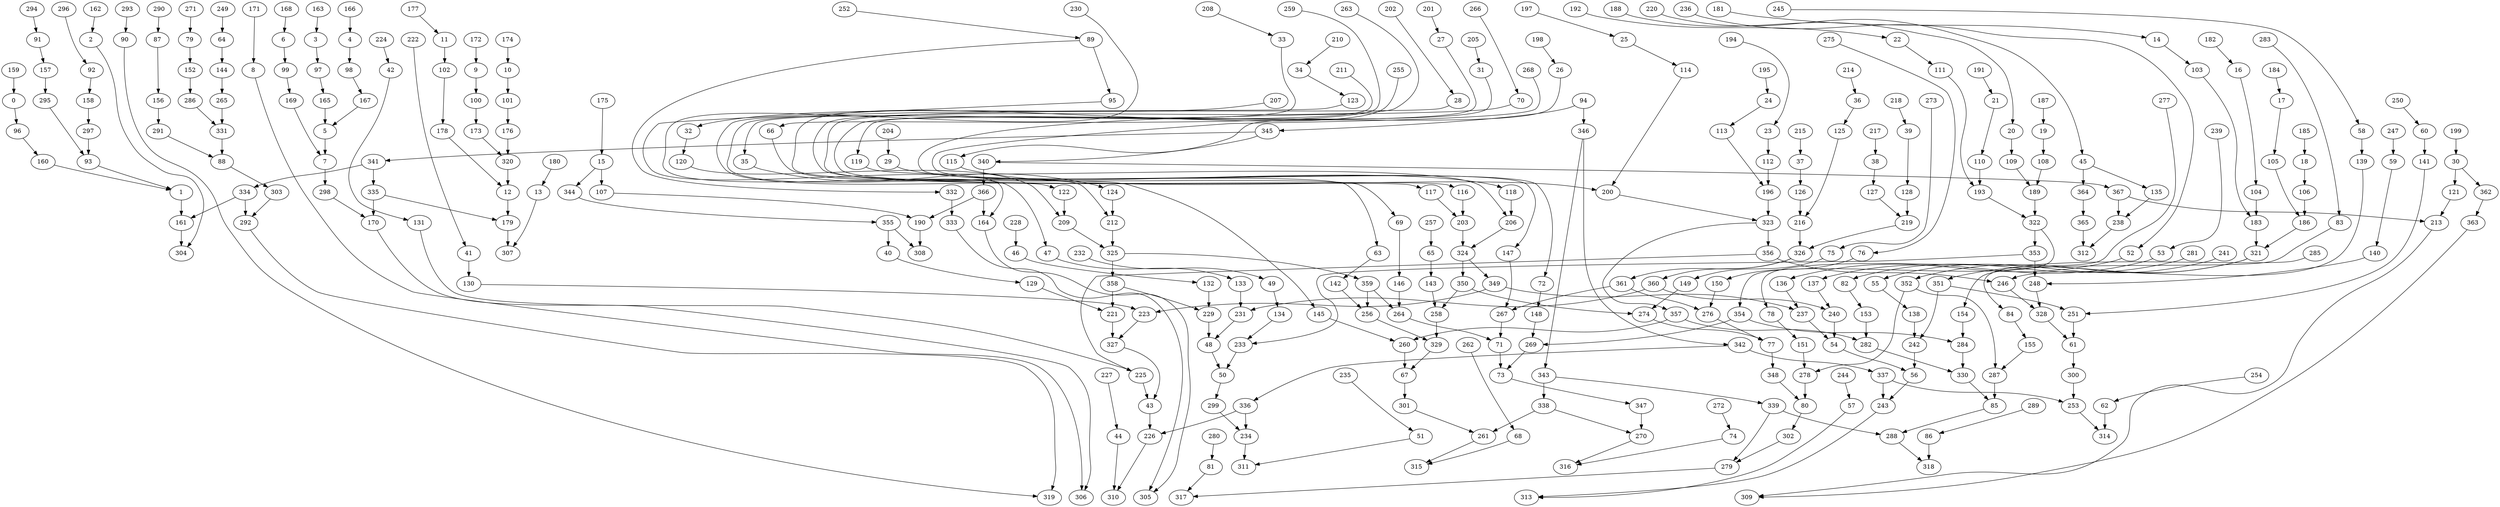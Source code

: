 digraph g {
0;
1;
2;
3;
4;
5;
6;
7;
8;
9;
10;
11;
12;
13;
14;
15;
16;
17;
18;
19;
20;
21;
22;
23;
24;
25;
26;
27;
28;
29;
30;
31;
32;
33;
34;
35;
36;
37;
38;
39;
40;
41;
42;
43;
44;
45;
46;
47;
48;
49;
50;
51;
52;
53;
54;
55;
56;
57;
58;
59;
60;
61;
62;
63;
64;
65;
66;
67;
68;
69;
70;
71;
72;
73;
74;
75;
76;
77;
78;
79;
80;
81;
82;
83;
84;
85;
86;
87;
88;
89;
90;
91;
92;
93;
94;
95;
96;
97;
98;
99;
100;
101;
102;
103;
104;
105;
106;
107;
108;
109;
110;
111;
112;
113;
114;
115;
116;
117;
118;
119;
120;
121;
122;
123;
124;
125;
126;
127;
128;
129;
130;
131;
132;
133;
134;
135;
136;
137;
138;
139;
140;
141;
142;
143;
144;
145;
146;
147;
148;
149;
150;
151;
152;
153;
154;
155;
156;
157;
158;
159;
160;
161;
162;
163;
164;
165;
166;
167;
168;
169;
170;
171;
172;
173;
174;
175;
176;
177;
178;
179;
180;
181;
182;
183;
184;
185;
186;
187;
188;
189;
190;
191;
192;
193;
194;
195;
196;
197;
198;
199;
200;
201;
202;
203;
204;
205;
206;
207;
208;
209;
210;
211;
212;
213;
214;
215;
216;
217;
218;
219;
220;
221;
222;
223;
224;
225;
226;
227;
228;
229;
230;
231;
232;
233;
234;
235;
236;
237;
238;
239;
240;
241;
242;
243;
244;
245;
246;
247;
248;
249;
250;
251;
252;
253;
254;
255;
256;
257;
258;
259;
260;
261;
262;
263;
264;
265;
266;
267;
268;
269;
270;
271;
272;
273;
274;
275;
276;
277;
278;
279;
280;
281;
282;
283;
284;
285;
286;
287;
288;
289;
290;
291;
292;
293;
294;
295;
296;
297;
298;
299;
300;
301;
302;
303;
304;
305;
306;
307;
308;
309;
310;
311;
312;
313;
314;
315;
316;
317;
318;
319;
320;
321;
322;
323;
324;
325;
326;
327;
328;
329;
330;
331;
332;
333;
334;
335;
336;
337;
338;
339;
340;
341;
342;
343;
344;
345;
346;
347;
348;
349;
350;
351;
352;
353;
354;
355;
356;
357;
358;
359;
360;
361;
362;
363;
364;
365;
366;
367;
0 -> 96 [weight=0];
1 -> 161 [weight=6];
2 -> 304 [weight=0];
3 -> 97 [weight=0];
4 -> 98 [weight=0];
5 -> 7 [weight=23];
6 -> 99 [weight=0];
7 -> 298 [weight=1];
8 -> 306 [weight=0];
9 -> 100 [weight=22];
10 -> 101 [weight=0];
11 -> 102 [weight=0];
12 -> 179 [weight=5];
13 -> 307 [weight=0];
14 -> 103 [weight=0];
15 -> 107 [weight=17];
15 -> 344 [weight=0];
16 -> 104 [weight=0];
17 -> 105 [weight=0];
18 -> 106 [weight=2];
19 -> 108 [weight=18];
20 -> 109 [weight=17];
21 -> 110 [weight=0];
22 -> 111 [weight=0];
23 -> 112 [weight=1];
24 -> 113 [weight=0];
25 -> 114 [weight=0];
26 -> 115 [weight=0];
27 -> 116 [weight=0];
28 -> 117 [weight=0];
29 -> 118 [weight=0];
30 -> 121 [weight=0];
30 -> 362 [weight=0];
31 -> 119 [weight=0];
32 -> 120 [weight=0];
33 -> 122 [weight=0];
34 -> 123 [weight=0];
35 -> 124 [weight=0];
36 -> 125 [weight=0];
37 -> 126 [weight=18];
38 -> 127 [weight=0];
39 -> 128 [weight=0];
40 -> 129 [weight=0];
41 -> 130 [weight=1];
42 -> 131 [weight=0];
43 -> 226 [weight=4];
44 -> 310 [weight=0];
45 -> 135 [weight=0];
45 -> 364 [weight=18];
46 -> 132 [weight=0];
47 -> 133 [weight=0];
48 -> 50 [weight=1];
49 -> 134 [weight=0];
50 -> 299 [weight=0];
51 -> 311 [weight=0];
52 -> 136 [weight=0];
53 -> 137 [weight=0];
54 -> 56 [weight=0];
55 -> 138 [weight=0];
56 -> 243 [weight=2];
57 -> 313 [weight=0];
58 -> 139 [weight=0];
59 -> 140 [weight=0];
60 -> 141 [weight=0];
61 -> 300 [weight=5];
62 -> 314 [weight=34];
63 -> 142 [weight=0];
64 -> 144 [weight=0];
65 -> 143 [weight=22];
66 -> 145 [weight=0];
67 -> 301 [weight=1];
68 -> 315 [weight=0];
69 -> 146 [weight=0];
70 -> 147 [weight=0];
71 -> 73 [weight=1];
72 -> 148 [weight=0];
73 -> 347 [weight=0];
74 -> 316 [weight=0];
75 -> 149 [weight=0];
76 -> 150 [weight=1];
77 -> 348 [weight=1];
78 -> 151 [weight=0];
79 -> 152 [weight=0];
80 -> 302 [weight=0];
81 -> 317 [weight=0];
82 -> 153 [weight=1];
83 -> 154 [weight=0];
84 -> 155 [weight=0];
85 -> 288 [weight=1];
86 -> 318 [weight=1];
87 -> 156 [weight=0];
88 -> 303 [weight=0];
89 -> 95 [weight=0];
89 -> 332 [weight=0];
90 -> 319 [weight=0];
91 -> 157 [weight=0];
92 -> 158 [weight=0];
93 -> 1 [weight=0];
94 -> 345 [weight=0];
94 -> 346 [weight=5];
95 -> 164 [weight=0];
96 -> 160 [weight=0];
97 -> 165 [weight=0];
98 -> 167 [weight=0];
99 -> 169 [weight=0];
100 -> 173 [weight=20];
101 -> 176 [weight=22];
102 -> 178 [weight=0];
103 -> 183 [weight=0];
104 -> 183 [weight=1];
105 -> 186 [weight=0];
106 -> 186 [weight=2];
107 -> 190 [weight=0];
108 -> 189 [weight=0];
109 -> 189 [weight=0];
110 -> 193 [weight=1];
111 -> 193 [weight=0];
112 -> 196 [weight=7];
113 -> 196 [weight=0];
114 -> 200 [weight=0];
115 -> 200 [weight=1];
116 -> 203 [weight=23];
117 -> 203 [weight=20];
118 -> 206 [weight=18];
119 -> 206 [weight=0];
120 -> 209 [weight=0];
121 -> 213 [weight=0];
122 -> 209 [weight=17];
123 -> 212 [weight=0];
124 -> 212 [weight=17];
125 -> 216 [weight=0];
126 -> 216 [weight=0];
127 -> 219 [weight=0];
128 -> 219 [weight=2];
129 -> 221 [weight=2];
130 -> 223 [weight=0];
131 -> 225 [weight=0];
132 -> 229 [weight=23];
133 -> 231 [weight=0];
134 -> 233 [weight=0];
135 -> 238 [weight=0];
136 -> 237 [weight=0];
137 -> 240 [weight=0];
138 -> 242 [weight=0];
139 -> 246 [weight=0];
140 -> 248 [weight=0];
141 -> 251 [weight=0];
142 -> 256 [weight=0];
143 -> 258 [weight=0];
144 -> 265 [weight=0];
145 -> 260 [weight=1];
146 -> 264 [weight=4];
147 -> 267 [weight=0];
148 -> 269 [weight=0];
149 -> 274 [weight=18];
150 -> 276 [weight=0];
151 -> 278 [weight=0];
152 -> 286 [weight=29];
153 -> 282 [weight=0];
154 -> 284 [weight=2];
155 -> 287 [weight=0];
156 -> 291 [weight=17];
157 -> 295 [weight=0];
158 -> 297 [weight=2];
159 -> 0 [weight=0];
160 -> 1 [weight=0];
161 -> 304 [weight=1];
162 -> 2 [weight=0];
163 -> 3 [weight=0];
164 -> 305 [weight=0];
165 -> 5 [weight=17];
166 -> 4 [weight=34];
167 -> 5 [weight=0];
168 -> 6 [weight=0];
169 -> 7 [weight=0];
170 -> 306 [weight=0];
171 -> 8 [weight=0];
172 -> 9 [weight=20];
173 -> 320 [weight=17];
174 -> 10 [weight=23];
175 -> 15 [weight=0];
176 -> 320 [weight=18];
177 -> 11 [weight=0];
178 -> 12 [weight=0];
179 -> 307 [weight=1];
180 -> 13 [weight=0];
181 -> 14 [weight=0];
182 -> 16 [weight=0];
183 -> 321 [weight=6];
184 -> 17 [weight=0];
185 -> 18 [weight=20];
186 -> 321 [weight=0];
187 -> 19 [weight=23];
188 -> 20 [weight=0];
189 -> 322 [weight=3];
190 -> 308 [weight=17];
191 -> 21 [weight=0];
192 -> 22 [weight=0];
193 -> 322 [weight=0];
194 -> 23 [weight=0];
195 -> 24 [weight=0];
196 -> 323 [weight=1];
197 -> 25 [weight=0];
198 -> 26 [weight=0];
199 -> 30 [weight=17];
200 -> 323 [weight=0];
201 -> 27 [weight=0];
202 -> 28 [weight=0];
203 -> 324 [weight=17];
204 -> 29 [weight=23];
205 -> 31 [weight=0];
206 -> 324 [weight=0];
207 -> 32 [weight=0];
208 -> 33 [weight=0];
209 -> 325 [weight=0];
210 -> 34 [weight=0];
211 -> 35 [weight=0];
212 -> 325 [weight=2];
213 -> 309 [weight=0];
214 -> 36 [weight=0];
215 -> 37 [weight=21];
216 -> 326 [weight=19];
217 -> 38 [weight=18];
218 -> 39 [weight=0];
219 -> 326 [weight=0];
220 -> 45 [weight=0];
221 -> 327 [weight=7];
222 -> 41 [weight=0];
223 -> 327 [weight=1];
224 -> 42 [weight=0];
225 -> 43 [weight=0];
226 -> 310 [weight=0];
227 -> 44 [weight=0];
228 -> 46 [weight=17];
229 -> 48 [weight=3];
230 -> 47 [weight=0];
231 -> 48 [weight=0];
232 -> 49 [weight=0];
233 -> 50 [weight=1];
234 -> 311 [weight=0];
235 -> 51 [weight=0];
236 -> 52 [weight=0];
237 -> 54 [weight=7];
238 -> 312 [weight=0];
239 -> 53 [weight=0];
240 -> 54 [weight=17];
241 -> 55 [weight=0];
242 -> 56 [weight=2];
243 -> 313 [weight=0];
244 -> 57 [weight=0];
245 -> 58 [weight=0];
246 -> 328 [weight=0];
247 -> 59 [weight=0];
248 -> 328 [weight=1];
249 -> 64 [weight=0];
250 -> 60 [weight=0];
251 -> 61 [weight=17];
252 -> 89 [weight=0];
253 -> 314 [weight=0];
254 -> 62 [weight=0];
255 -> 63 [weight=0];
256 -> 329 [weight=1];
257 -> 65 [weight=19];
258 -> 329 [weight=8];
259 -> 66 [weight=0];
260 -> 67 [weight=2];
261 -> 315 [weight=0];
262 -> 68 [weight=0];
263 -> 69 [weight=0];
264 -> 71 [weight=4];
265 -> 331 [weight=19];
266 -> 70 [weight=0];
267 -> 71 [weight=1];
268 -> 72 [weight=0];
269 -> 73 [weight=1];
270 -> 316 [weight=0];
271 -> 79 [weight=0];
272 -> 74 [weight=0];
273 -> 75 [weight=0];
274 -> 77 [weight=1];
275 -> 76 [weight=0];
276 -> 77 [weight=3];
277 -> 78 [weight=0];
278 -> 80 [weight=6];
279 -> 317 [weight=0];
280 -> 81 [weight=0];
281 -> 82 [weight=0];
282 -> 330 [weight=0];
283 -> 83 [weight=0];
284 -> 330 [weight=3];
285 -> 84 [weight=0];
286 -> 331 [weight=0];
287 -> 85 [weight=3];
288 -> 318 [weight=0];
289 -> 86 [weight=0];
290 -> 87 [weight=0];
291 -> 88 [weight=1];
292 -> 319 [weight=0];
293 -> 90 [weight=0];
294 -> 91 [weight=0];
295 -> 93 [weight=0];
296 -> 92 [weight=0];
297 -> 93 [weight=2];
298 -> 170 [weight=2];
299 -> 234 [weight=1];
300 -> 253 [weight=17];
301 -> 261 [weight=0];
302 -> 279 [weight=0];
303 -> 292 [weight=0];
320 -> 12 [weight=1];
321 -> 351 [weight=1];
321 -> 352 [weight=2];
322 -> 353 [weight=3];
322 -> 354 [weight=0];
323 -> 356 [weight=1];
323 -> 357 [weight=0];
324 -> 349 [weight=2];
324 -> 350 [weight=22];
325 -> 358 [weight=19];
325 -> 359 [weight=9];
326 -> 360 [weight=1];
326 -> 361 [weight=2];
327 -> 43 [weight=0];
328 -> 61 [weight=2];
329 -> 67 [weight=0];
330 -> 85 [weight=0];
331 -> 88 [weight=2];
332 -> 333 [weight=2];
333 -> 305 [weight=0];
334 -> 292 [weight=1];
334 -> 161 [weight=2];
335 -> 170 [weight=10];
335 -> 179 [weight=0];
336 -> 226 [weight=3];
336 -> 234 [weight=1];
337 -> 243 [weight=17];
337 -> 253 [weight=4];
338 -> 261 [weight=0];
338 -> 270 [weight=0];
339 -> 279 [weight=0];
339 -> 288 [weight=1];
340 -> 366 [weight=3];
340 -> 367 [weight=0];
341 -> 334 [weight=1];
341 -> 335 [weight=1];
342 -> 336 [weight=0];
342 -> 337 [weight=5];
343 -> 338 [weight=3];
343 -> 339 [weight=0];
344 -> 355 [weight=0];
345 -> 340 [weight=0];
345 -> 341 [weight=0];
346 -> 342 [weight=1];
346 -> 343 [weight=0];
347 -> 270 [weight=3];
348 -> 80 [weight=6];
349 -> 223 [weight=1];
349 -> 237 [weight=6];
350 -> 258 [weight=1];
350 -> 274 [weight=0];
351 -> 242 [weight=1];
351 -> 251 [weight=0];
352 -> 278 [weight=0];
352 -> 287 [weight=0];
353 -> 233 [weight=0];
353 -> 248 [weight=8];
354 -> 269 [weight=0];
354 -> 284 [weight=0];
355 -> 308 [weight=2];
355 -> 40 [weight=3];
356 -> 225 [weight=0];
356 -> 246 [weight=4];
357 -> 260 [weight=4];
357 -> 282 [weight=0];
358 -> 221 [weight=17];
358 -> 229 [weight=0];
359 -> 256 [weight=0];
359 -> 264 [weight=4];
360 -> 231 [weight=0];
360 -> 240 [weight=5];
361 -> 267 [weight=1];
361 -> 276 [weight=0];
362 -> 363 [weight=0];
363 -> 309 [weight=0];
364 -> 365 [weight=17];
365 -> 312 [weight=1];
366 -> 164 [weight=7];
366 -> 190 [weight=1];
367 -> 213 [weight=0];
367 -> 238 [weight=4];
}
